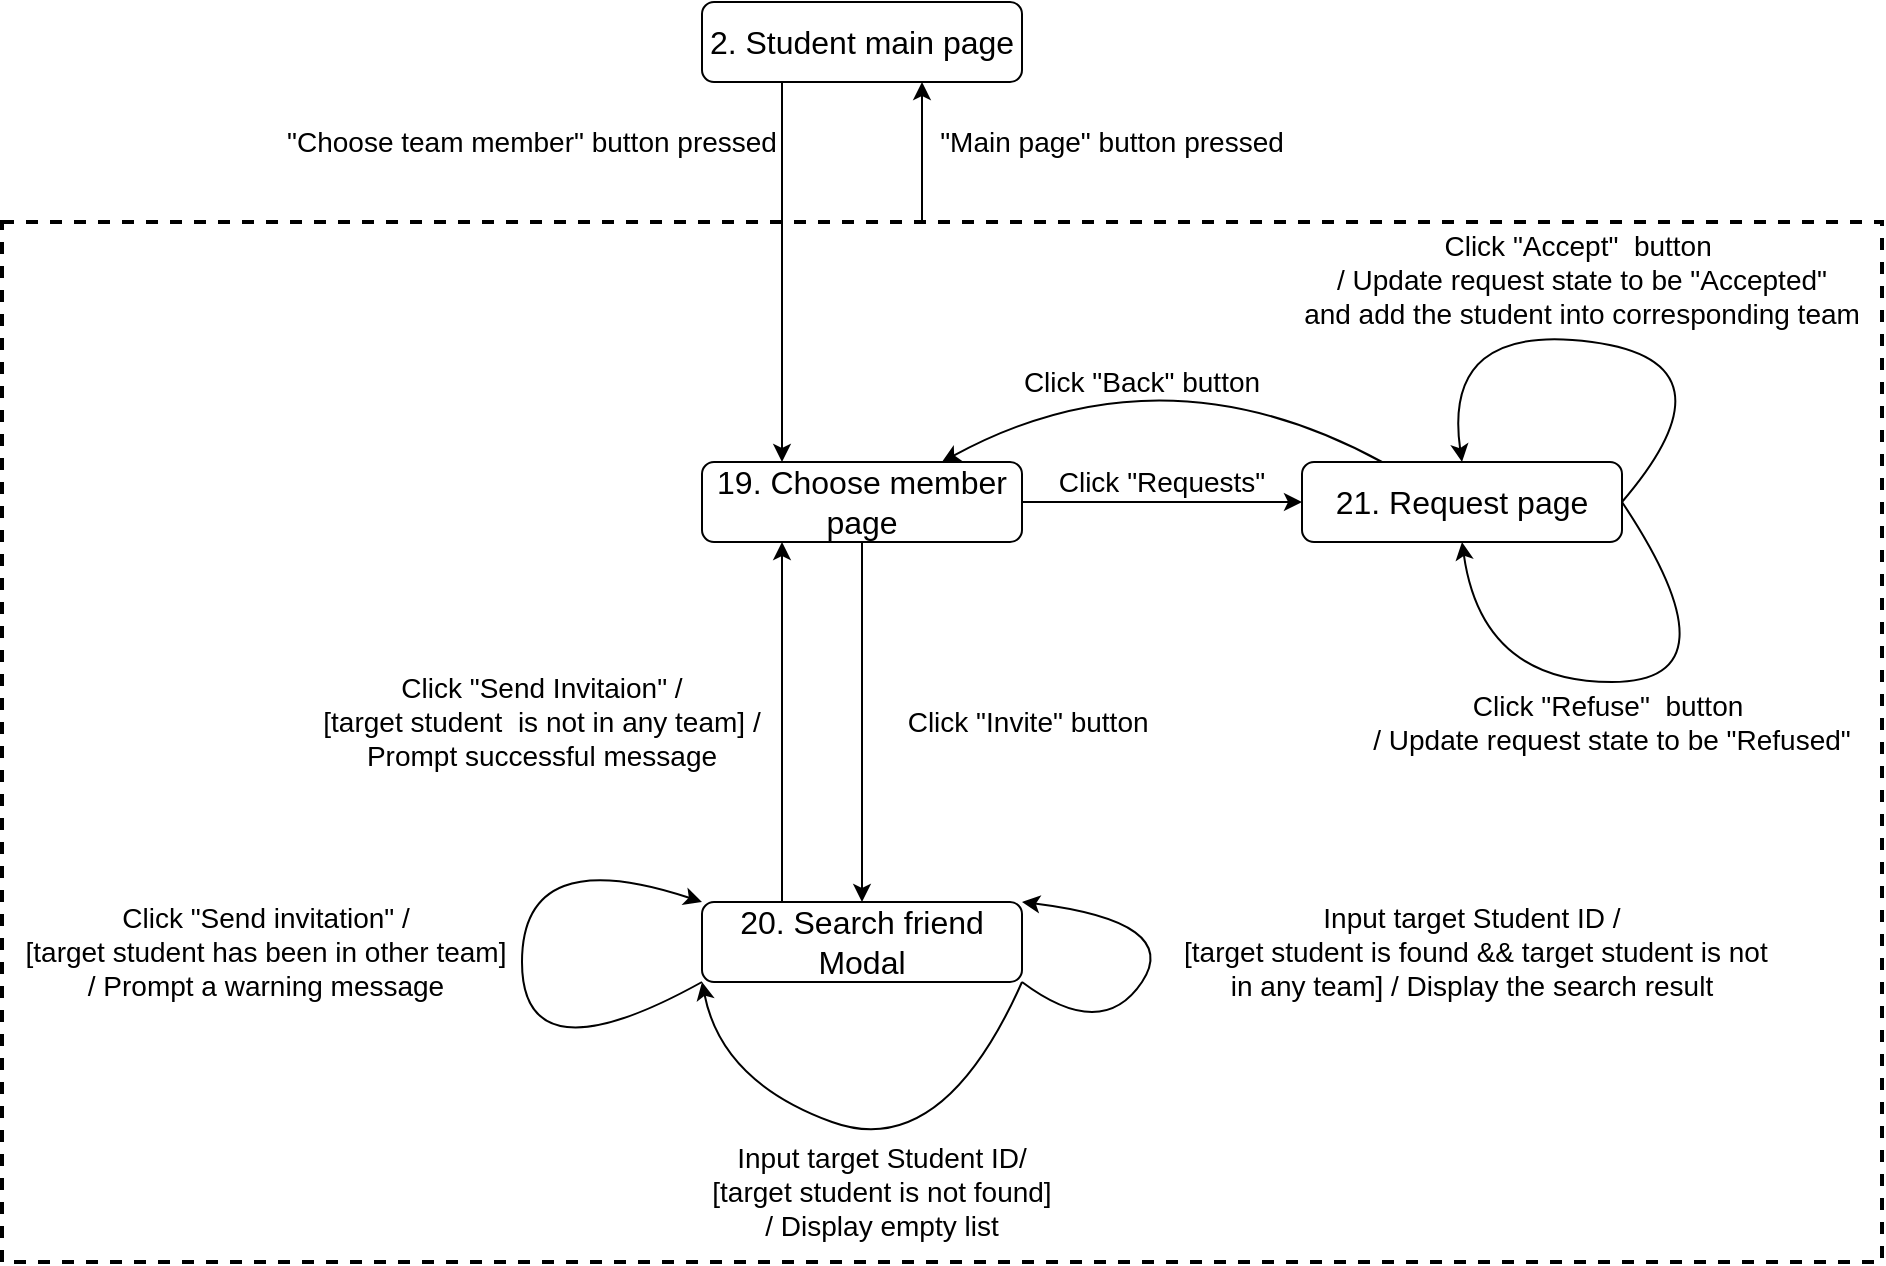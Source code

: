 <mxfile version="12.6.5" type="device"><diagram id="tjvV_lv_ZdBluEi-Auri" name="Page-1"><mxGraphModel dx="1086" dy="806" grid="1" gridSize="10" guides="1" tooltips="1" connect="1" arrows="1" fold="1" page="1" pageScale="1" pageWidth="1169" pageHeight="827" math="0" shadow="0"><root><mxCell id="0"/><mxCell id="1" parent="0"/><mxCell id="E-gtCB8lywRBaouCzyLT-2" style="edgeStyle=orthogonalEdgeStyle;rounded=0;orthogonalLoop=1;jettySize=auto;html=1;" parent="1" source="E-gtCB8lywRBaouCzyLT-1" target="p7AieBU-8bdiwouUe1wi-1" edge="1"><mxGeometry relative="1" as="geometry"><Array as="points"><mxPoint x="620" y="100"/><mxPoint x="620" y="100"/></Array></mxGeometry></mxCell><mxCell id="E-gtCB8lywRBaouCzyLT-1" value="" style="rounded=0;whiteSpace=wrap;html=1;strokeWidth=2;dashed=1;fillColor=none;" parent="1" vertex="1"><mxGeometry x="160" y="130" width="940" height="520" as="geometry"/></mxCell><mxCell id="p7AieBU-8bdiwouUe1wi-4" style="edgeStyle=orthogonalEdgeStyle;rounded=0;orthogonalLoop=1;jettySize=auto;html=1;" parent="1" source="p7AieBU-8bdiwouUe1wi-1" target="p7AieBU-8bdiwouUe1wi-3" edge="1"><mxGeometry relative="1" as="geometry"><Array as="points"><mxPoint x="550" y="110"/><mxPoint x="550" y="110"/></Array></mxGeometry></mxCell><mxCell id="p7AieBU-8bdiwouUe1wi-1" value="&lt;font style=&quot;font-size: 16px&quot;&gt;2. Student main page&lt;/font&gt;" style="rounded=1;whiteSpace=wrap;html=1;" parent="1" vertex="1"><mxGeometry x="510" y="20" width="160" height="40" as="geometry"/></mxCell><mxCell id="p7AieBU-8bdiwouUe1wi-2" value="&lt;font style=&quot;font-size: 14px&quot;&gt;&quot;Choose team member&quot; button pressed&lt;/font&gt;" style="text;html=1;strokeColor=none;fillColor=none;align=center;verticalAlign=middle;whiteSpace=wrap;rounded=0;" parent="1" vertex="1"><mxGeometry x="300" y="80" width="250" height="20" as="geometry"/></mxCell><mxCell id="p7AieBU-8bdiwouUe1wi-9" style="edgeStyle=orthogonalEdgeStyle;rounded=0;orthogonalLoop=1;jettySize=auto;html=1;exitX=0.5;exitY=1;exitDx=0;exitDy=0;" parent="1" source="p7AieBU-8bdiwouUe1wi-3" target="p7AieBU-8bdiwouUe1wi-5" edge="1"><mxGeometry relative="1" as="geometry"/></mxCell><mxCell id="8nIGC7RSbsKEuMmeCMXE-3" style="edgeStyle=orthogonalEdgeStyle;rounded=0;orthogonalLoop=1;jettySize=auto;html=1;exitX=1;exitY=0.5;exitDx=0;exitDy=0;entryX=0;entryY=0.5;entryDx=0;entryDy=0;" parent="1" source="p7AieBU-8bdiwouUe1wi-3" target="8nIGC7RSbsKEuMmeCMXE-2" edge="1"><mxGeometry relative="1" as="geometry"/></mxCell><mxCell id="p7AieBU-8bdiwouUe1wi-3" value="&lt;font style=&quot;font-size: 16px&quot;&gt;19. Choose member page&lt;/font&gt;" style="rounded=1;whiteSpace=wrap;html=1;" parent="1" vertex="1"><mxGeometry x="510" y="250" width="160" height="40" as="geometry"/></mxCell><mxCell id="p7AieBU-8bdiwouUe1wi-14" style="edgeStyle=orthogonalEdgeStyle;curved=1;orthogonalLoop=1;jettySize=auto;html=1;exitX=0.25;exitY=0;exitDx=0;exitDy=0;entryX=0.25;entryY=1;entryDx=0;entryDy=0;" parent="1" source="p7AieBU-8bdiwouUe1wi-5" target="p7AieBU-8bdiwouUe1wi-3" edge="1"><mxGeometry relative="1" as="geometry"/></mxCell><mxCell id="p7AieBU-8bdiwouUe1wi-5" value="&lt;font style=&quot;font-size: 16px&quot;&gt;20. Search friend Modal&lt;/font&gt;" style="rounded=1;whiteSpace=wrap;html=1;" parent="1" vertex="1"><mxGeometry x="510" y="470" width="160" height="40" as="geometry"/></mxCell><mxCell id="p7AieBU-8bdiwouUe1wi-7" value="&lt;font style=&quot;font-size: 14px&quot;&gt;Click &quot;Accept&quot;&amp;nbsp; button&amp;nbsp;&lt;br&gt;/ Update request state to be &quot;Accepted&quot;&lt;br&gt;and add the student into corresponding team&lt;/font&gt;" style="text;html=1;strokeColor=none;fillColor=none;align=center;verticalAlign=middle;whiteSpace=wrap;rounded=0;" parent="1" vertex="1"><mxGeometry x="810" y="130" width="280" height="58" as="geometry"/></mxCell><mxCell id="p7AieBU-8bdiwouUe1wi-10" value="&lt;font style=&quot;font-size: 14px&quot;&gt;Click &quot;Invite&quot; button&amp;nbsp;&lt;br&gt;&lt;/font&gt;" style="text;html=1;strokeColor=none;fillColor=none;align=center;verticalAlign=middle;whiteSpace=wrap;rounded=0;" parent="1" vertex="1"><mxGeometry x="590" y="370" width="170" height="20" as="geometry"/></mxCell><mxCell id="p7AieBU-8bdiwouUe1wi-11" value="" style="endArrow=classic;html=1;curved=1;entryX=1;entryY=0;entryDx=0;entryDy=0;exitX=1;exitY=1;exitDx=0;exitDy=0;" parent="1" source="p7AieBU-8bdiwouUe1wi-5" target="p7AieBU-8bdiwouUe1wi-5" edge="1"><mxGeometry width="50" height="50" relative="1" as="geometry"><mxPoint x="690" y="500" as="sourcePoint"/><mxPoint x="700" y="500" as="targetPoint"/><Array as="points"><mxPoint x="710" y="540"/><mxPoint x="750" y="480"/></Array></mxGeometry></mxCell><mxCell id="p7AieBU-8bdiwouUe1wi-12" value="&lt;font style=&quot;font-size: 14px&quot;&gt;Input target Student ID /&lt;br&gt;&amp;nbsp;[target student is found &amp;amp;&amp;amp; target student is not in any team] / Display the search result&lt;/font&gt;" style="text;html=1;strokeColor=none;fillColor=none;align=center;verticalAlign=middle;whiteSpace=wrap;rounded=0;" parent="1" vertex="1"><mxGeometry x="740" y="470" width="310" height="50" as="geometry"/></mxCell><mxCell id="p7AieBU-8bdiwouUe1wi-15" value="&lt;font style=&quot;font-size: 14px&quot;&gt;Input target Student ID/ [target student is not found]&lt;br&gt;/ Display empty list&lt;/font&gt;" style="text;html=1;strokeColor=none;fillColor=none;align=center;verticalAlign=middle;whiteSpace=wrap;rounded=0;" parent="1" vertex="1"><mxGeometry x="510" y="590" width="180" height="50" as="geometry"/></mxCell><mxCell id="p7AieBU-8bdiwouUe1wi-16" value="&lt;font style=&quot;font-size: 14px&quot;&gt;Click &quot;Send Invitaion&quot; /&lt;br&gt;[target student&amp;nbsp; is not in any team] / &lt;br&gt;Prompt successful message&lt;/font&gt;" style="text;html=1;strokeColor=none;fillColor=none;align=center;verticalAlign=middle;whiteSpace=wrap;rounded=0;" parent="1" vertex="1"><mxGeometry x="310" y="350" width="240" height="60" as="geometry"/></mxCell><mxCell id="p7AieBU-8bdiwouUe1wi-17" value="" style="endArrow=classic;html=1;curved=1;entryX=0;entryY=1;entryDx=0;entryDy=0;exitX=1;exitY=1;exitDx=0;exitDy=0;" parent="1" source="p7AieBU-8bdiwouUe1wi-5" target="p7AieBU-8bdiwouUe1wi-5" edge="1"><mxGeometry width="50" height="50" relative="1" as="geometry"><mxPoint x="650" y="520" as="sourcePoint"/><mxPoint x="490" y="470" as="targetPoint"/><Array as="points"><mxPoint x="630" y="600"/><mxPoint x="520" y="560"/></Array></mxGeometry></mxCell><mxCell id="8nIGC7RSbsKEuMmeCMXE-2" value="&lt;font style=&quot;font-size: 16px&quot;&gt;21. Request page&lt;/font&gt;" style="rounded=1;whiteSpace=wrap;html=1;" parent="1" vertex="1"><mxGeometry x="810" y="250" width="160" height="40" as="geometry"/></mxCell><mxCell id="8nIGC7RSbsKEuMmeCMXE-4" value="&lt;font style=&quot;font-size: 14px&quot;&gt;Click &quot;Requests&quot;&lt;/font&gt;" style="text;html=1;strokeColor=none;fillColor=none;align=center;verticalAlign=middle;whiteSpace=wrap;rounded=0;" parent="1" vertex="1"><mxGeometry x="680" y="250" width="120" height="20" as="geometry"/></mxCell><mxCell id="8nIGC7RSbsKEuMmeCMXE-11" value="" style="endArrow=classic;html=1;exitX=0;exitY=1;exitDx=0;exitDy=0;curved=1;entryX=0;entryY=0;entryDx=0;entryDy=0;" parent="1" source="p7AieBU-8bdiwouUe1wi-5" target="p7AieBU-8bdiwouUe1wi-5" edge="1"><mxGeometry width="50" height="50" relative="1" as="geometry"><mxPoint x="530" y="550" as="sourcePoint"/><mxPoint x="480" y="450" as="targetPoint"/><Array as="points"><mxPoint x="420" y="560"/><mxPoint x="420" y="440"/></Array></mxGeometry></mxCell><mxCell id="8nIGC7RSbsKEuMmeCMXE-12" value="&lt;font style=&quot;font-size: 14px&quot;&gt;Click &quot;Send invitation&quot; /&lt;br&gt;[target student has been in other team]&lt;br&gt;/ Prompt a warning message&lt;/font&gt;" style="text;html=1;strokeColor=none;fillColor=none;align=center;verticalAlign=middle;whiteSpace=wrap;rounded=0;" parent="1" vertex="1"><mxGeometry x="170" y="470" width="244" height="50" as="geometry"/></mxCell><mxCell id="PbsTRc-3vHwcVmfUo9AE-2" value="" style="endArrow=classic;html=1;exitX=0.25;exitY=0;exitDx=0;exitDy=0;entryX=0.75;entryY=0;entryDx=0;entryDy=0;curved=1;" parent="1" source="8nIGC7RSbsKEuMmeCMXE-2" target="p7AieBU-8bdiwouUe1wi-3" edge="1"><mxGeometry width="50" height="50" relative="1" as="geometry"><mxPoint x="620" y="390" as="sourcePoint"/><mxPoint x="670" y="340" as="targetPoint"/><Array as="points"><mxPoint x="740" y="190"/></Array></mxGeometry></mxCell><mxCell id="PbsTRc-3vHwcVmfUo9AE-3" value="&lt;font style=&quot;font-size: 14px&quot;&gt;Click &quot;Back&quot; button&lt;/font&gt;" style="text;html=1;strokeColor=none;fillColor=none;align=center;verticalAlign=middle;whiteSpace=wrap;rounded=0;" parent="1" vertex="1"><mxGeometry x="660" y="200" width="140" height="20" as="geometry"/></mxCell><mxCell id="PbsTRc-3vHwcVmfUo9AE-4" value="" style="endArrow=classic;html=1;exitX=1;exitY=0.5;exitDx=0;exitDy=0;curved=1;entryX=0.5;entryY=0;entryDx=0;entryDy=0;" parent="1" source="8nIGC7RSbsKEuMmeCMXE-2" target="8nIGC7RSbsKEuMmeCMXE-2" edge="1"><mxGeometry width="50" height="50" relative="1" as="geometry"><mxPoint x="990" y="260" as="sourcePoint"/><mxPoint x="940" y="180" as="targetPoint"/><Array as="points"><mxPoint x="1030" y="200"/><mxPoint x="880" y="180"/></Array></mxGeometry></mxCell><mxCell id="PbsTRc-3vHwcVmfUo9AE-5" value="" style="endArrow=classic;html=1;exitX=1;exitY=0.5;exitDx=0;exitDy=0;curved=1;entryX=0.5;entryY=1;entryDx=0;entryDy=0;" parent="1" source="8nIGC7RSbsKEuMmeCMXE-2" target="8nIGC7RSbsKEuMmeCMXE-2" edge="1"><mxGeometry width="50" height="50" relative="1" as="geometry"><mxPoint x="620" y="330" as="sourcePoint"/><mxPoint x="950" y="390" as="targetPoint"/><Array as="points"><mxPoint x="1030" y="360"/><mxPoint x="900" y="360"/></Array></mxGeometry></mxCell><mxCell id="PbsTRc-3vHwcVmfUo9AE-6" value="&lt;font style=&quot;font-size: 14px&quot;&gt;Click &quot;Refuse&quot;&amp;nbsp; button&amp;nbsp;&lt;br&gt;/ Update request state to be &quot;Refused&quot;&lt;/font&gt;" style="text;html=1;strokeColor=none;fillColor=none;align=center;verticalAlign=middle;whiteSpace=wrap;rounded=0;" parent="1" vertex="1"><mxGeometry x="840" y="360" width="250" height="40" as="geometry"/></mxCell><mxCell id="E-gtCB8lywRBaouCzyLT-3" value="&lt;font style=&quot;font-size: 14px&quot;&gt;&quot;Main page&quot; button pressed&lt;/font&gt;" style="text;html=1;strokeColor=none;fillColor=none;align=center;verticalAlign=middle;whiteSpace=wrap;rounded=0;" parent="1" vertex="1"><mxGeometry x="620" y="80" width="190" height="20" as="geometry"/></mxCell></root></mxGraphModel></diagram></mxfile>